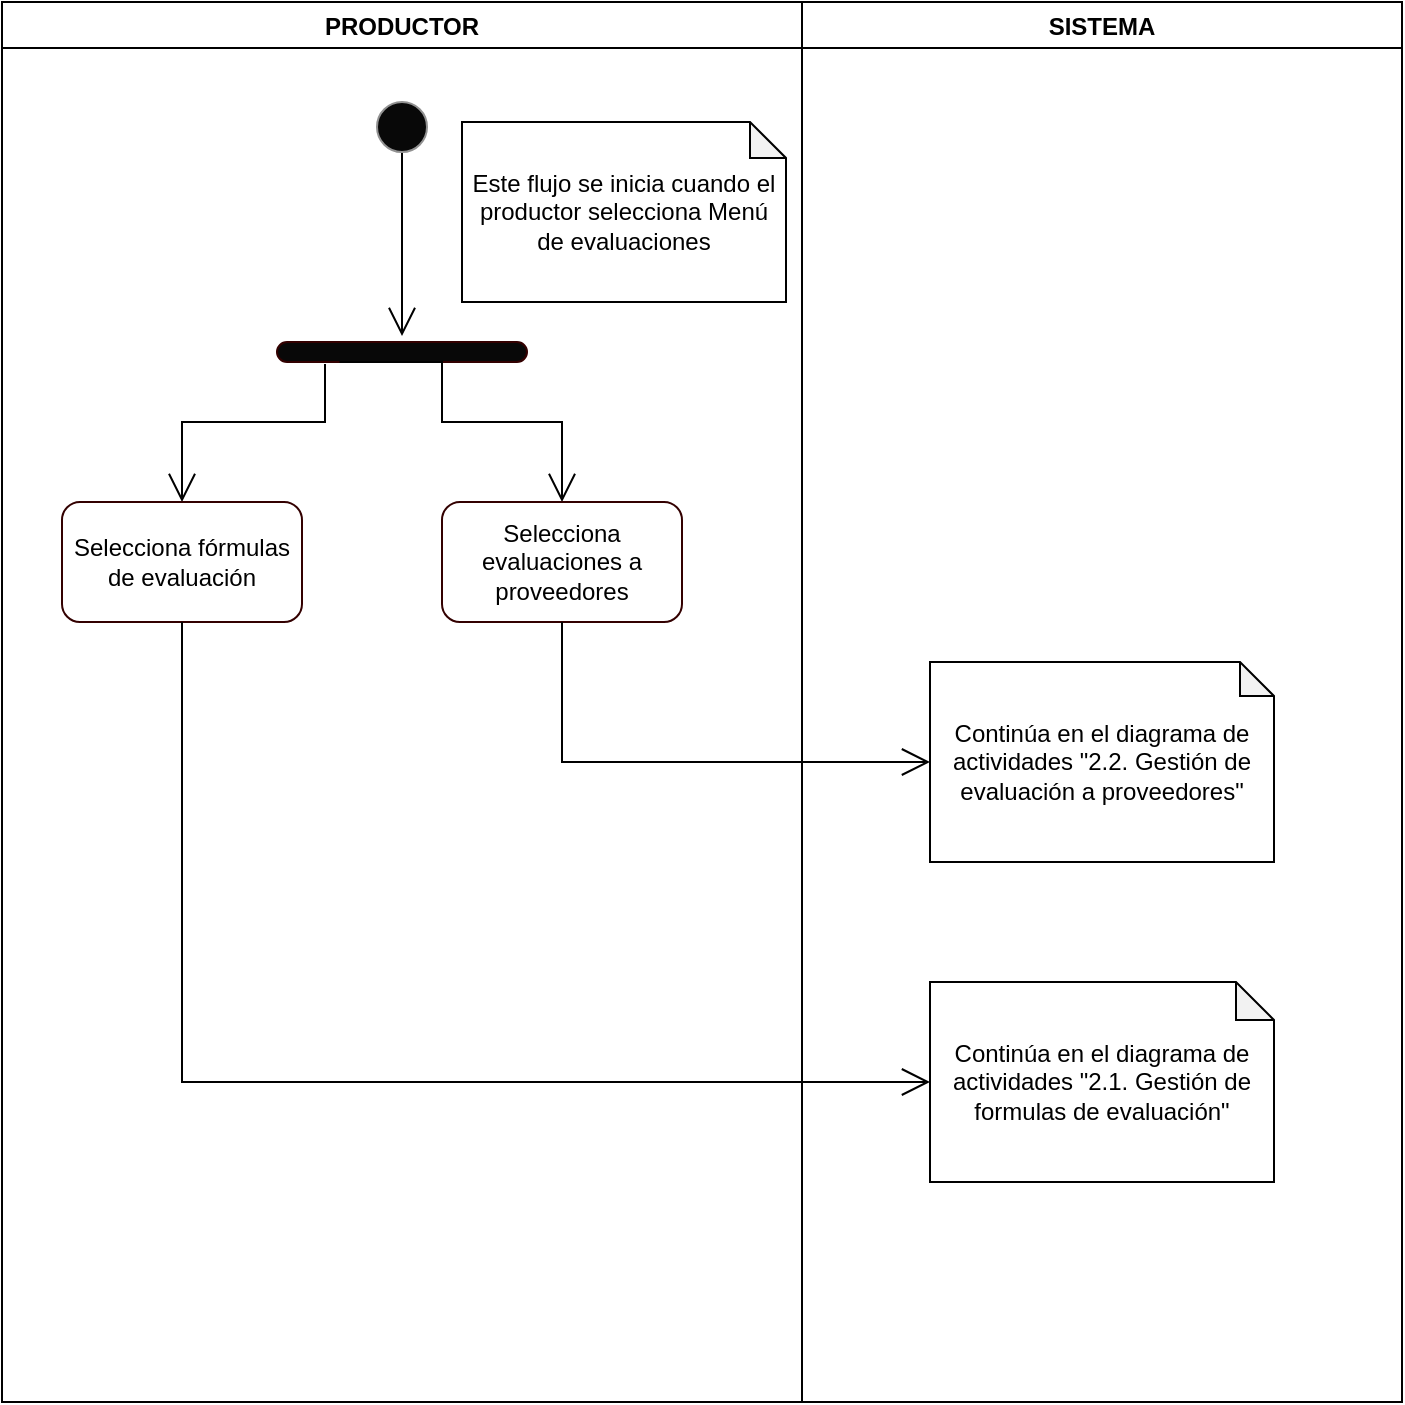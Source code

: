 <mxfile version="13.2.4" type="device"><diagram id="GhrjB7Ys_3LyExJsBIRz" name="Page-1"><mxGraphModel dx="1117" dy="6829" grid="1" gridSize="10" guides="1" tooltips="1" connect="1" arrows="1" fold="1" page="1" pageScale="1" pageWidth="827" pageHeight="1169" math="0" shadow="0"><root><mxCell id="0"/><mxCell id="1" parent="0"/><mxCell id="mpp5Yp862WlXNTmVlUe_-2" value="PRODUCTOR" style="swimlane;gradientColor=none;" parent="1" vertex="1"><mxGeometry x="40" y="-5770" width="400" height="700" as="geometry"/></mxCell><mxCell id="mpp5Yp862WlXNTmVlUe_-3" style="edgeStyle=orthogonalEdgeStyle;rounded=0;orthogonalLoop=1;jettySize=auto;html=1;endSize=12;endArrow=open;endFill=0;" parent="mpp5Yp862WlXNTmVlUe_-2" source="mpp5Yp862WlXNTmVlUe_-4" edge="1"><mxGeometry relative="1" as="geometry"><mxPoint x="200" y="167" as="targetPoint"/></mxGeometry></mxCell><mxCell id="mpp5Yp862WlXNTmVlUe_-4" value="" style="ellipse;whiteSpace=wrap;html=1;aspect=fixed;strokeColor=#919191;fillColor=#080808;gradientColor=none;" parent="mpp5Yp862WlXNTmVlUe_-2" vertex="1"><mxGeometry x="187.5" y="50" width="25" height="25" as="geometry"/></mxCell><mxCell id="mpp5Yp862WlXNTmVlUe_-5" value="" style="rounded=1;whiteSpace=wrap;html=1;strokeColor=#330000;fillColor=#080808;gradientColor=none;arcSize=50;" parent="mpp5Yp862WlXNTmVlUe_-2" vertex="1"><mxGeometry x="137.5" y="170" width="125" height="10" as="geometry"/></mxCell><mxCell id="mpp5Yp862WlXNTmVlUe_-6" style="edgeStyle=orthogonalEdgeStyle;rounded=0;orthogonalLoop=1;jettySize=auto;html=1;exitX=0.5;exitY=0;exitDx=0;exitDy=0;entryX=0.192;entryY=1.1;entryDx=0;entryDy=0;endArrow=none;endFill=0;endSize=12;startArrow=open;startFill=0;targetPerimeterSpacing=0;startSize=12;entryPerimeter=0;" parent="mpp5Yp862WlXNTmVlUe_-2" source="mpp5Yp862WlXNTmVlUe_-7" target="mpp5Yp862WlXNTmVlUe_-5" edge="1"><mxGeometry relative="1" as="geometry"/></mxCell><mxCell id="mpp5Yp862WlXNTmVlUe_-7" value="Selecciona fórmulas de evaluación" style="rounded=1;whiteSpace=wrap;html=1;strokeColor=#330000;fillColor=#FFFFFF;gradientColor=none;" parent="mpp5Yp862WlXNTmVlUe_-2" vertex="1"><mxGeometry x="30" y="250" width="120" height="60" as="geometry"/></mxCell><mxCell id="mpp5Yp862WlXNTmVlUe_-62" style="edgeStyle=orthogonalEdgeStyle;rounded=0;orthogonalLoop=1;jettySize=auto;html=1;exitX=0.5;exitY=0;exitDx=0;exitDy=0;entryX=0.25;entryY=1;entryDx=0;entryDy=0;endArrow=none;endFill=0;startArrow=open;startFill=0;sourcePerimeterSpacing=0;startSize=12;" parent="mpp5Yp862WlXNTmVlUe_-2" source="mpp5Yp862WlXNTmVlUe_-8" target="mpp5Yp862WlXNTmVlUe_-5" edge="1"><mxGeometry relative="1" as="geometry"><Array as="points"><mxPoint x="280" y="210"/><mxPoint x="220" y="210"/><mxPoint x="220" y="180"/></Array></mxGeometry></mxCell><mxCell id="mpp5Yp862WlXNTmVlUe_-8" value="Selecciona evaluaciones a proveedores" style="rounded=1;whiteSpace=wrap;html=1;strokeColor=#330000;fillColor=#FFFFFF;gradientColor=none;" parent="mpp5Yp862WlXNTmVlUe_-2" vertex="1"><mxGeometry x="220" y="250" width="120" height="60" as="geometry"/></mxCell><mxCell id="OF8m0cc7M83fM5op5eyq-1" value="Este flujo se inicia cuando el productor selecciona Menú de evaluaciones" style="shape=note;whiteSpace=wrap;html=1;backgroundOutline=1;darkOpacity=0.05;size=18;" vertex="1" parent="mpp5Yp862WlXNTmVlUe_-2"><mxGeometry x="230" y="60" width="162" height="90" as="geometry"/></mxCell><mxCell id="mpp5Yp862WlXNTmVlUe_-38" value="SISTEMA" style="swimlane;gradientColor=none;" parent="1" vertex="1"><mxGeometry x="440" y="-5770" width="300" height="700" as="geometry"/></mxCell><mxCell id="mpp5Yp862WlXNTmVlUe_-74" value="Continúa en el diagrama de actividades &quot;2.2. Gestión de evaluación a proveedores&quot;" style="shape=note;whiteSpace=wrap;html=1;backgroundOutline=1;darkOpacity=0.05;size=17;" parent="mpp5Yp862WlXNTmVlUe_-38" vertex="1"><mxGeometry x="64" y="330" width="172" height="100" as="geometry"/></mxCell><mxCell id="mpp5Yp862WlXNTmVlUe_-73" value="Continúa en el diagrama de actividades &quot;2.1. Gestión de formulas de evaluación&quot;" style="shape=note;whiteSpace=wrap;html=1;backgroundOutline=1;darkOpacity=0.05;size=19;" parent="mpp5Yp862WlXNTmVlUe_-38" vertex="1"><mxGeometry x="64" y="490" width="172" height="100" as="geometry"/></mxCell><mxCell id="mpp5Yp862WlXNTmVlUe_-86" style="edgeStyle=orthogonalEdgeStyle;rounded=0;orthogonalLoop=1;jettySize=auto;html=1;exitX=0;exitY=0.5;exitDx=0;exitDy=0;exitPerimeter=0;startArrow=open;startFill=0;startSize=12;sourcePerimeterSpacing=0;endArrow=none;endFill=0;" parent="1" source="mpp5Yp862WlXNTmVlUe_-73" target="mpp5Yp862WlXNTmVlUe_-7" edge="1"><mxGeometry relative="1" as="geometry"/></mxCell><mxCell id="mpp5Yp862WlXNTmVlUe_-87" style="edgeStyle=orthogonalEdgeStyle;rounded=0;orthogonalLoop=1;jettySize=auto;html=1;exitX=0;exitY=0.5;exitDx=0;exitDy=0;exitPerimeter=0;entryX=0.5;entryY=1;entryDx=0;entryDy=0;startArrow=open;startFill=0;startSize=12;sourcePerimeterSpacing=0;endArrow=none;endFill=0;" parent="1" source="mpp5Yp862WlXNTmVlUe_-74" target="mpp5Yp862WlXNTmVlUe_-8" edge="1"><mxGeometry relative="1" as="geometry"/></mxCell></root></mxGraphModel></diagram></mxfile>